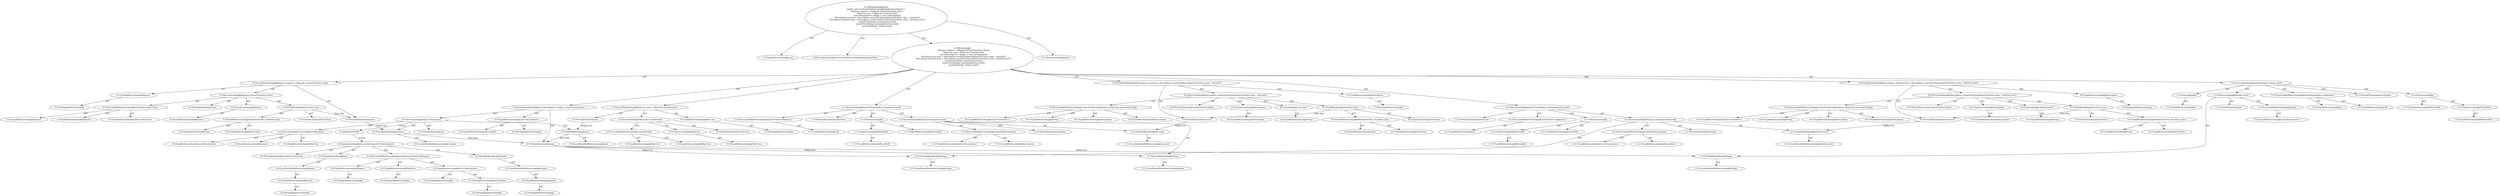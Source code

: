 digraph "twoTestsNotRunComeBackInRandomOrder#?" {
0 [label="3:CtTypeReferenceImpl@void" shape=ellipse]
1 [label="3:CtVirtualElement@twoTestsNotRunComeBackInRandomOrder" shape=ellipse]
2 [label="4:CtTypeReferenceImpl@Request" shape=ellipse]
3 [label="4:CtPackageReferenceImpl@" shape=ellipse]
4 [label="4:CtExecutableReferenceImpl@aClass(java.lang.Class)" shape=ellipse]
5 [label="4:CtTypeReferenceImpl@Request" shape=ellipse]
6 [label="4:CtTypeReferenceImpl@Request" shape=ellipse]
7 [label="4:CtTypeReferenceImpl@Class<TwoTests>" shape=ellipse]
8 [label="4:CtVirtualElement@aClass" shape=ellipse]
9 [label="4:CtTypeAccessImpl@Request" shape=ellipse]
10 [label="4:CtTypeReferenceImpl@Request" shape=ellipse]
11 [label="4:CtFieldReferenceImpl@MaxStarterTest.TwoTests.class" shape=ellipse]
12 [label="4:CtTypeReferenceImpl@TwoTests" shape=ellipse]
13 [label="4:CtTypeReferenceImpl@Class" shape=ellipse]
14 [label="4:CtFieldReadImpl@TwoTests.class" shape=ellipse]
15 [label="4:CtTypeAccessImpl@TwoTests" shape=ellipse]
16 [label="4:CtInvocationImpl@Request.aClass(TwoTests.class)" shape=ellipse]
17 [label="4:CtVirtualElement@request" shape=ellipse]
18 [label="4:CtLocalVariableImpl@Request request = Request.aClass(TwoTests.class)" shape=ellipse]
19 [label="5:CtTypeReferenceImpl@MaxCore" shape=ellipse]
20 [label="5:CtPackageReferenceImpl@" shape=ellipse]
21 [label="5:CtExecutableReferenceImpl@createFresh()" shape=ellipse]
22 [label="5:CtTypeReferenceImpl@MaxCore" shape=ellipse]
23 [label="5:CtTypeReferenceImpl@MaxCore" shape=ellipse]
24 [label="5:CtVirtualElement@createFresh" shape=ellipse]
25 [label="5:CtTypeAccessImpl@MaxCore" shape=ellipse]
26 [label="5:CtTypeReferenceImpl@MaxCore" shape=ellipse]
27 [label="5:CtInvocationImpl@MaxCore.createFresh()" shape=ellipse]
28 [label="5:CtVirtualElement@max" shape=ellipse]
29 [label="5:CtLocalVariableImpl@MaxCore max = MaxCore.createFresh()" shape=ellipse]
30 [label="6:CtTypeReferenceImpl@List<Description>" shape=ellipse]
31 [label="6:CtPackageReferenceImpl@" shape=ellipse]
32 [label="6:CtTypeReferenceImpl@Description" shape=ellipse]
33 [label="6:CtExecutableReferenceImpl@sort(Request)" shape=ellipse]
34 [label="6:CtTypeReferenceImpl@MaxCore" shape=ellipse]
35 [label="6:CtTypeReferenceImpl@List<Description>" shape=ellipse]
36 [label="6:CtTypeReferenceImpl@Request" shape=ellipse]
37 [label="6:CtVirtualElement@sort" shape=ellipse]
38 [label="6:CtVariableReadImpl@max" shape=ellipse]
39 [label="6:CtLocalVariableReferenceImpl@max" shape=ellipse]
40 [label="6:CtVariableReadImpl@request" shape=ellipse]
41 [label="6:CtLocalVariableReferenceImpl@request" shape=ellipse]
42 [label="6:CtInvocationImpl@max.sort(request)" shape=ellipse]
43 [label="6:CtVirtualElement@things" shape=ellipse]
44 [label="6:CtLocalVariableImpl@List<Description> things = max.sort(request)" shape=ellipse]
45 [label="7:CtTypeReferenceImpl@Description" shape=ellipse]
46 [label="7:CtPackageReferenceImpl@" shape=ellipse]
47 [label="8:CtExecutableReferenceImpl@createTestDescription(java.lang.Class,java.lang.String)" shape=ellipse]
48 [label="8:CtTypeReferenceImpl@Description" shape=ellipse]
49 [label="8:CtTypeReferenceImpl@Description" shape=ellipse]
50 [label="8:CtTypeReferenceImpl@Class<TwoTests>" shape=ellipse]
51 [label="8:CtTypeReferenceImpl@String" shape=ellipse]
52 [label="8:CtVirtualElement@createTestDescription" shape=ellipse]
53 [label="8:CtTypeAccessImpl@Description" shape=ellipse]
54 [label="8:CtTypeReferenceImpl@Description" shape=ellipse]
55 [label="8:CtFieldReferenceImpl@MaxStarterTest.TwoTests.class" shape=ellipse]
56 [label="8:CtTypeReferenceImpl@TwoTests" shape=ellipse]
57 [label="8:CtTypeReferenceImpl@Class" shape=ellipse]
58 [label="8:CtFieldReadImpl@TwoTests.class" shape=ellipse]
59 [label="8:CtTypeAccessImpl@TwoTests" shape=ellipse]
60 [label="8:CtLiteralImpl@\"succeed\"" shape=ellipse]
61 [label="8:CtTypeReferenceImpl@String" shape=ellipse]
62 [label="8:CtInvocationImpl@Description.createTestDescription(TwoTests.class, \"succeed\")" shape=ellipse]
63 [label="7:CtVirtualElement@succeed" shape=ellipse]
64 [label="7:CtLocalVariableImpl@Description succeed = Description.createTestDescription(TwoTests.class, \"succeed\")" shape=ellipse]
65 [label="9:CtTypeReferenceImpl@Description" shape=ellipse]
66 [label="9:CtPackageReferenceImpl@" shape=ellipse]
67 [label="10:CtExecutableReferenceImpl@createTestDescription(java.lang.Class,java.lang.String)" shape=ellipse]
68 [label="10:CtTypeReferenceImpl@Description" shape=ellipse]
69 [label="10:CtTypeReferenceImpl@Description" shape=ellipse]
70 [label="10:CtTypeReferenceImpl@Class<TwoTests>" shape=ellipse]
71 [label="10:CtTypeReferenceImpl@String" shape=ellipse]
72 [label="10:CtVirtualElement@createTestDescription" shape=ellipse]
73 [label="10:CtTypeAccessImpl@Description" shape=ellipse]
74 [label="10:CtTypeReferenceImpl@Description" shape=ellipse]
75 [label="10:CtFieldReferenceImpl@MaxStarterTest.TwoTests.class" shape=ellipse]
76 [label="10:CtTypeReferenceImpl@TwoTests" shape=ellipse]
77 [label="10:CtTypeReferenceImpl@Class" shape=ellipse]
78 [label="10:CtFieldReadImpl@TwoTests.class" shape=ellipse]
79 [label="10:CtTypeAccessImpl@TwoTests" shape=ellipse]
80 [label="10:CtLiteralImpl@\"dontSucceed\"" shape=ellipse]
81 [label="10:CtTypeReferenceImpl@String" shape=ellipse]
82 [label="10:CtInvocationImpl@Description.createTestDescription(TwoTests.class, \"dontSucceed\")" shape=ellipse]
83 [label="9:CtVirtualElement@dontSucceed" shape=ellipse]
84 [label="9:CtLocalVariableImpl@Description dontSucceed = Description.createTestDescription(TwoTests.class, \"dontSucceed\")" shape=ellipse]
85 [label="11:CtExecutableReferenceImpl@assertTrue(<unknown>)" shape=ellipse]
86 [label="11:CtTypeReferenceImpl@null" shape=ellipse]
87 [label="11:CtVirtualElement@assertTrue" shape=ellipse]
88 [label="11:CtTypeAccessImpl@PlaceHold" shape=ellipse]
89 [label="11:CtTypeReferenceImpl@PlaceHold" shape=ellipse]
90 [label="11:CtThisAccessImpl@" shape=ellipse]
91 [label="11:CtTypeReferenceImpl@PlaceHold" shape=ellipse]
92 [label="11:CtExecutableReferenceImpl@contains(Description)" shape=ellipse]
93 [label="11:CtTypeReferenceImpl@List<Description>" shape=ellipse]
94 [label="11:CtTypeReferenceImpl@Description" shape=ellipse]
95 [label="11:CtVirtualElement@contains" shape=ellipse]
96 [label="11:CtVariableReadImpl@things" shape=ellipse]
97 [label="11:CtLocalVariableReferenceImpl@things" shape=ellipse]
98 [label="11:CtVariableReadImpl@succeed" shape=ellipse]
99 [label="11:CtLocalVariableReferenceImpl@succeed" shape=ellipse]
100 [label="11:CtInvocationImpl@things.contains(succeed)" shape=ellipse]
101 [label="11:CtInvocationImpl@assertTrue(things.contains(succeed))" shape=ellipse]
102 [label="12:CtExecutableReferenceImpl@assertTrue(<unknown>)" shape=ellipse]
103 [label="12:CtTypeReferenceImpl@null" shape=ellipse]
104 [label="12:CtVirtualElement@assertTrue" shape=ellipse]
105 [label="12:CtTypeAccessImpl@PlaceHold" shape=ellipse]
106 [label="12:CtTypeReferenceImpl@PlaceHold" shape=ellipse]
107 [label="12:CtThisAccessImpl@" shape=ellipse]
108 [label="12:CtTypeReferenceImpl@PlaceHold" shape=ellipse]
109 [label="12:CtExecutableReferenceImpl@contains(Description)" shape=ellipse]
110 [label="12:CtTypeReferenceImpl@List<Description>" shape=ellipse]
111 [label="12:CtTypeReferenceImpl@Description" shape=ellipse]
112 [label="12:CtVirtualElement@contains" shape=ellipse]
113 [label="12:CtVariableReadImpl@things" shape=ellipse]
114 [label="12:CtLocalVariableReferenceImpl@things" shape=ellipse]
115 [label="12:CtVariableReadImpl@dontSucceed" shape=ellipse]
116 [label="12:CtLocalVariableReferenceImpl@dontSucceed" shape=ellipse]
117 [label="12:CtInvocationImpl@things.contains(dontSucceed)" shape=ellipse]
118 [label="12:CtInvocationImpl@assertTrue(things.contains(dontSucceed))" shape=ellipse]
119 [label="13:CtExecutableReferenceImpl@assertEquals(int,<unknown>)" shape=ellipse]
120 [label="13:CtTypeReferenceImpl@int" shape=ellipse]
121 [label="13:CtTypeReferenceImpl@null" shape=ellipse]
122 [label="13:CtVirtualElement@assertEquals" shape=ellipse]
123 [label="13:CtTypeAccessImpl@PlaceHold" shape=ellipse]
124 [label="13:CtTypeReferenceImpl@PlaceHold" shape=ellipse]
125 [label="13:CtThisAccessImpl@" shape=ellipse]
126 [label="13:CtTypeReferenceImpl@PlaceHold" shape=ellipse]
127 [label="13:CtLiteralImpl@2" shape=ellipse]
128 [label="13:CtTypeReferenceImpl@int" shape=ellipse]
129 [label="13:CtExecutableReferenceImpl@size()" shape=ellipse]
130 [label="13:CtTypeReferenceImpl@List<Description>" shape=ellipse]
131 [label="13:CtVirtualElement@size" shape=ellipse]
132 [label="13:CtVariableReadImpl@things" shape=ellipse]
133 [label="13:CtLocalVariableReferenceImpl@things" shape=ellipse]
134 [label="13:CtInvocationImpl@things.size()" shape=ellipse]
135 [label="13:CtInvocationImpl@assertEquals(2, things.size())" shape=ellipse]
136 [label="3:CtBlockImpl@\{
    Request request = Request.aClass(TwoTests.class);
    MaxCore max = MaxCore.createFresh();
    List<Description> things = max.sort(request);
    Description succeed = Description.createTestDescription(TwoTests.class, \"succeed\");
    Description dontSucceed = Description.createTestDescription(TwoTests.class, \"dontSucceed\");
    assertTrue(things.contains(succeed));
    assertTrue(things.contains(dontSucceed));
    assertEquals(2, things.size());
\}" shape=ellipse]
137 [label="3:CtMethodImpl@@Test
public void twoTestsNotRunComeBackInRandomOrder() \{
    Request request = Request.aClass(TwoTests.class);
    MaxCore max = MaxCore.createFresh();
    List<Description> things = max.sort(request);
    Description succeed = Description.createTestDescription(TwoTests.class, \"succeed\");
    Description dontSucceed = Description.createTestDescription(TwoTests.class, \"dontSucceed\");
    assertTrue(things.contains(succeed));
    assertTrue(things.contains(dontSucceed));
    assertEquals(2, things.size());
\}" shape=ellipse]
138 [label="2:CtAnnotationImpl@@Test" shape=ellipse]
139 [label="6:Update@UPDATE" shape=ellipse]
140 [label="6:CtPackageReferenceImpl@" shape=ellipse]
141 [label="6:CtTypeReferenceImpl@MaxCore" shape=ellipse]
142 [label="6:CtLocalVariableReferenceImpl@max" shape=ellipse]
143 [label="6:CtVariableReadImpl@max" shape=ellipse]
144 [label="6:CtPackageReferenceImpl@" shape=ellipse]
145 [label="6:CtTypeReferenceImpl@MaxCore" shape=ellipse]
146 [label="6:CtPackageReferenceImpl@" shape=ellipse]
147 [label="6:CtPackageReferenceImpl@" shape=ellipse]
148 [label="6:CtTypeReferenceImpl@Description" shape=ellipse]
149 [label="6:CtTypeReferenceImpl@List<Description>" shape=ellipse]
150 [label="6:CtPackageReferenceImpl@" shape=ellipse]
151 [label="6:CtTypeReferenceImpl@Request" shape=ellipse]
152 [label="6:CtExecutableReferenceImpl@sortedLeavesForTest(Request)" shape=ellipse]
153 [label="6:CtPackageReferenceImpl@" shape=ellipse]
154 [label="6:CtTypeReferenceImpl@Request" shape=ellipse]
155 [label="6:CtLocalVariableReferenceImpl@request" shape=ellipse]
156 [label="6:CtVariableReadImpl@request" shape=ellipse]
157 [label="6:CtInvocationImpl@max.sortedLeavesForTest(request)" shape=ellipse]
158 [label="6:CtVirtualElement@sortedLeavesForTest" shape=ellipse]
2 -> 3 [label="AST"];
4 -> 5 [label="AST"];
4 -> 6 [label="AST"];
4 -> 7 [label="AST"];
9 -> 10 [label="AST"];
11 -> 12 [label="AST"];
11 -> 13 [label="AST"];
14 -> 15 [label="AST"];
14 -> 11 [label="AST"];
14 -> 17 [label="Data Dep"];
16 -> 8 [label="AST"];
16 -> 9 [label="AST"];
16 -> 4 [label="AST"];
16 -> 14 [label="AST"];
17 -> 40 [label="Define-Use"];
18 -> 17 [label="AST"];
18 -> 2 [label="AST"];
18 -> 16 [label="AST"];
19 -> 20 [label="AST"];
21 -> 22 [label="AST"];
21 -> 23 [label="AST"];
25 -> 26 [label="AST"];
27 -> 24 [label="AST"];
27 -> 25 [label="AST"];
27 -> 21 [label="AST"];
28 -> 38 [label="Define-Use"];
29 -> 28 [label="AST"];
29 -> 19 [label="AST"];
29 -> 27 [label="AST"];
30 -> 31 [label="AST"];
30 -> 32 [label="AST"];
33 -> 34 [label="AST"];
33 -> 35 [label="AST"];
33 -> 36 [label="AST"];
38 -> 39 [label="AST"];
38 -> 43 [label="Data Dep"];
40 -> 41 [label="AST"];
40 -> 43 [label="Data Dep"];
42 -> 37 [label="AST"];
42 -> 38 [label="AST"];
42 -> 33 [label="AST"];
42 -> 40 [label="AST"];
42 -> 139 [label="Action"];
43 -> 96 [label="Define-Use"];
43 -> 113 [label="Define-Use"];
43 -> 132 [label="Define-Use"];
44 -> 43 [label="AST"];
44 -> 30 [label="AST"];
44 -> 42 [label="AST"];
45 -> 46 [label="AST"];
47 -> 48 [label="AST"];
47 -> 49 [label="AST"];
47 -> 50 [label="AST"];
47 -> 51 [label="AST"];
53 -> 54 [label="AST"];
55 -> 56 [label="AST"];
55 -> 57 [label="AST"];
58 -> 59 [label="AST"];
58 -> 55 [label="AST"];
58 -> 63 [label="Data Dep"];
60 -> 61 [label="AST"];
62 -> 52 [label="AST"];
62 -> 53 [label="AST"];
62 -> 47 [label="AST"];
62 -> 58 [label="AST"];
62 -> 60 [label="AST"];
63 -> 98 [label="Define-Use"];
64 -> 63 [label="AST"];
64 -> 45 [label="AST"];
64 -> 62 [label="AST"];
65 -> 66 [label="AST"];
67 -> 68 [label="AST"];
67 -> 69 [label="AST"];
67 -> 70 [label="AST"];
67 -> 71 [label="AST"];
73 -> 74 [label="AST"];
75 -> 76 [label="AST"];
75 -> 77 [label="AST"];
78 -> 79 [label="AST"];
78 -> 75 [label="AST"];
78 -> 83 [label="Data Dep"];
80 -> 81 [label="AST"];
82 -> 72 [label="AST"];
82 -> 73 [label="AST"];
82 -> 67 [label="AST"];
82 -> 78 [label="AST"];
82 -> 80 [label="AST"];
83 -> 115 [label="Define-Use"];
84 -> 83 [label="AST"];
84 -> 65 [label="AST"];
84 -> 82 [label="AST"];
85 -> 86 [label="AST"];
88 -> 89 [label="AST"];
90 -> 91 [label="AST"];
90 -> 88 [label="AST"];
92 -> 93 [label="AST"];
92 -> 94 [label="AST"];
96 -> 97 [label="AST"];
98 -> 99 [label="AST"];
100 -> 95 [label="AST"];
100 -> 96 [label="AST"];
100 -> 92 [label="AST"];
100 -> 98 [label="AST"];
101 -> 87 [label="AST"];
101 -> 90 [label="AST"];
101 -> 85 [label="AST"];
101 -> 100 [label="AST"];
102 -> 103 [label="AST"];
105 -> 106 [label="AST"];
107 -> 108 [label="AST"];
107 -> 105 [label="AST"];
109 -> 110 [label="AST"];
109 -> 111 [label="AST"];
113 -> 114 [label="AST"];
115 -> 116 [label="AST"];
117 -> 112 [label="AST"];
117 -> 113 [label="AST"];
117 -> 109 [label="AST"];
117 -> 115 [label="AST"];
118 -> 104 [label="AST"];
118 -> 107 [label="AST"];
118 -> 102 [label="AST"];
118 -> 117 [label="AST"];
119 -> 120 [label="AST"];
119 -> 121 [label="AST"];
123 -> 124 [label="AST"];
125 -> 126 [label="AST"];
125 -> 123 [label="AST"];
127 -> 128 [label="AST"];
129 -> 130 [label="AST"];
132 -> 133 [label="AST"];
134 -> 131 [label="AST"];
134 -> 132 [label="AST"];
134 -> 129 [label="AST"];
135 -> 122 [label="AST"];
135 -> 125 [label="AST"];
135 -> 119 [label="AST"];
135 -> 127 [label="AST"];
135 -> 134 [label="AST"];
136 -> 18 [label="AST"];
136 -> 29 [label="AST"];
136 -> 44 [label="AST"];
136 -> 64 [label="AST"];
136 -> 84 [label="AST"];
136 -> 101 [label="AST"];
136 -> 118 [label="AST"];
136 -> 135 [label="AST"];
137 -> 1 [label="AST"];
137 -> 138 [label="AST"];
137 -> 0 [label="AST"];
137 -> 136 [label="AST"];
139 -> 157 [label="Action"];
141 -> 140 [label="AST"];
142 -> 141 [label="AST"];
143 -> 142 [label="AST"];
145 -> 144 [label="AST"];
148 -> 147 [label="AST"];
149 -> 146 [label="AST"];
149 -> 148 [label="AST"];
151 -> 150 [label="AST"];
152 -> 145 [label="AST"];
152 -> 149 [label="AST"];
152 -> 151 [label="AST"];
154 -> 153 [label="AST"];
155 -> 154 [label="AST"];
156 -> 155 [label="AST"];
157 -> 158 [label="AST"];
157 -> 143 [label="AST"];
157 -> 152 [label="AST"];
157 -> 156 [label="AST"];
}